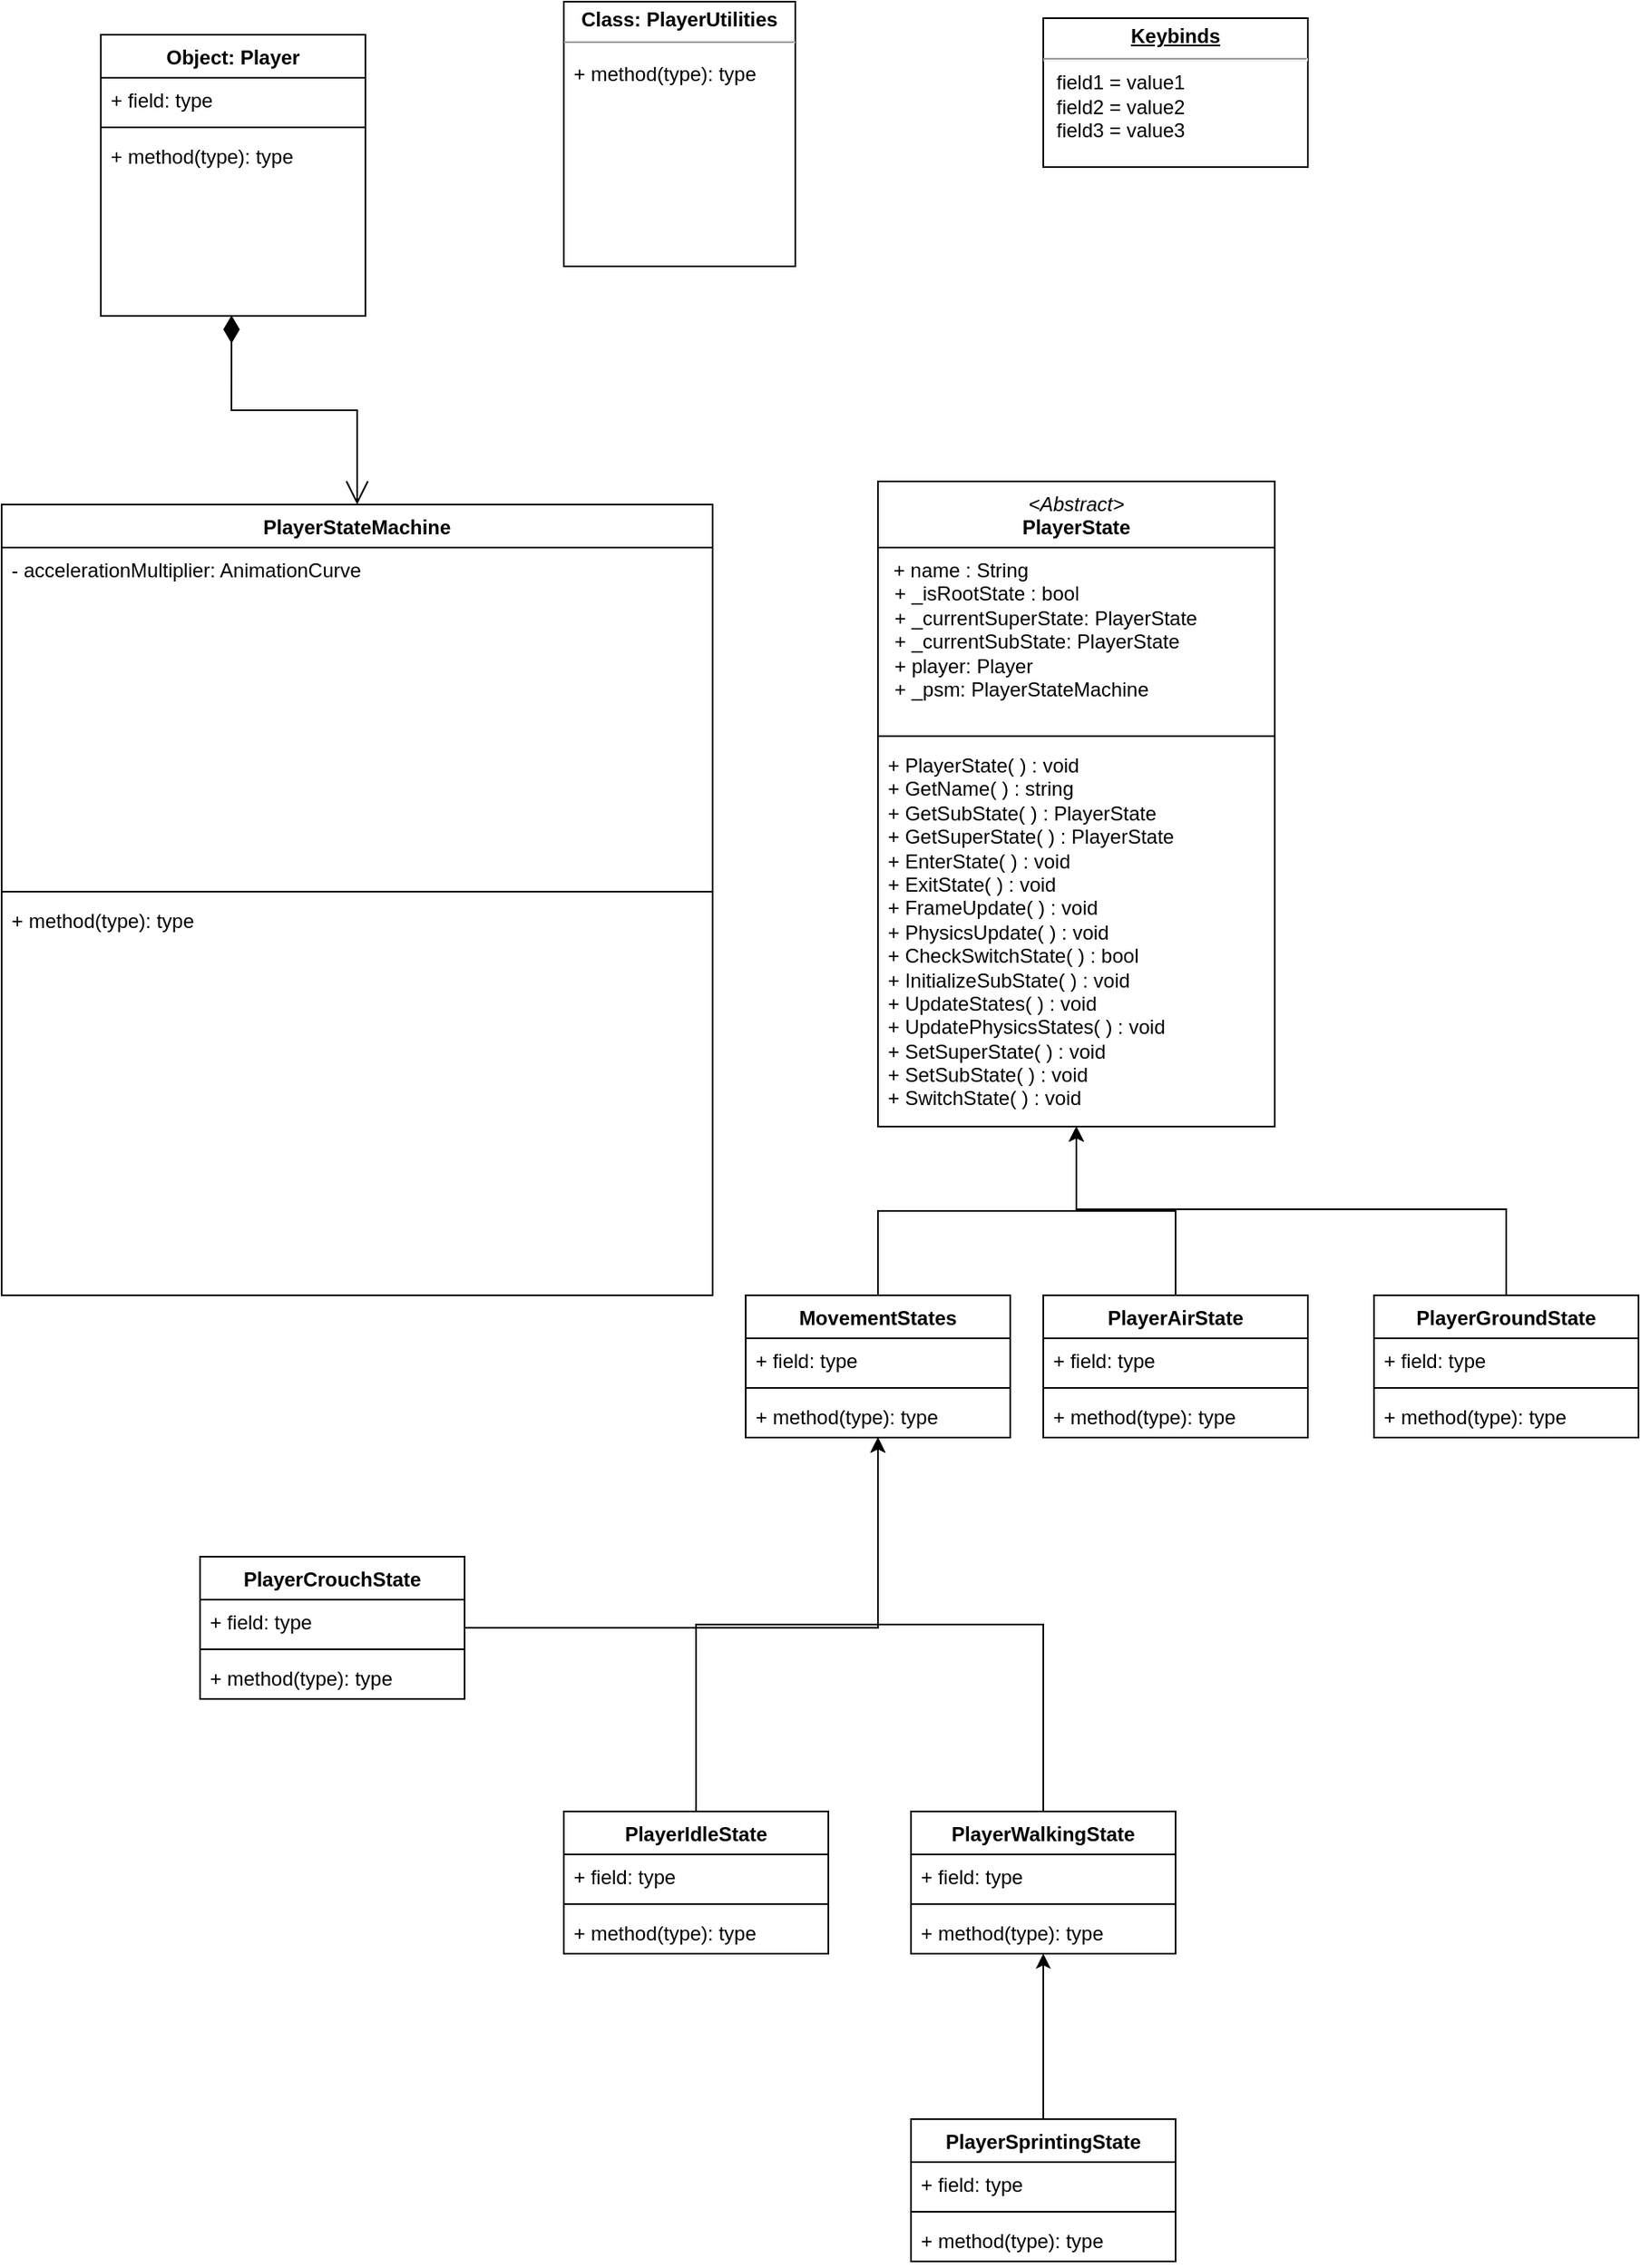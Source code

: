 <mxfile version="22.1.21" type="github">
  <diagram name="Page-1" id="D6Qh5LazaMJVl4xbMqZl">
    <mxGraphModel dx="1012" dy="759" grid="1" gridSize="10" guides="1" tooltips="1" connect="1" arrows="1" fold="1" page="1" pageScale="1" pageWidth="850" pageHeight="1100" math="0" shadow="0">
      <root>
        <mxCell id="0" />
        <mxCell id="1" parent="0" />
        <mxCell id="K2DR9h9vuMe8s3sxu7e1-2" value="Object: Player" style="swimlane;fontStyle=1;align=center;verticalAlign=top;childLayout=stackLayout;horizontal=1;startSize=26;horizontalStack=0;resizeParent=1;resizeParentMax=0;resizeLast=0;collapsible=1;marginBottom=0;whiteSpace=wrap;html=1;" vertex="1" parent="1">
          <mxGeometry x="100" y="180" width="160" height="170" as="geometry" />
        </mxCell>
        <mxCell id="K2DR9h9vuMe8s3sxu7e1-3" value="+ field: type" style="text;strokeColor=none;fillColor=none;align=left;verticalAlign=top;spacingLeft=4;spacingRight=4;overflow=hidden;rotatable=0;points=[[0,0.5],[1,0.5]];portConstraint=eastwest;whiteSpace=wrap;html=1;" vertex="1" parent="K2DR9h9vuMe8s3sxu7e1-2">
          <mxGeometry y="26" width="160" height="26" as="geometry" />
        </mxCell>
        <mxCell id="K2DR9h9vuMe8s3sxu7e1-4" value="" style="line;strokeWidth=1;fillColor=none;align=left;verticalAlign=middle;spacingTop=-1;spacingLeft=3;spacingRight=3;rotatable=0;labelPosition=right;points=[];portConstraint=eastwest;strokeColor=inherit;" vertex="1" parent="K2DR9h9vuMe8s3sxu7e1-2">
          <mxGeometry y="52" width="160" height="8" as="geometry" />
        </mxCell>
        <mxCell id="K2DR9h9vuMe8s3sxu7e1-5" value="+ method(type): type" style="text;strokeColor=none;fillColor=none;align=left;verticalAlign=top;spacingLeft=4;spacingRight=4;overflow=hidden;rotatable=0;points=[[0,0.5],[1,0.5]];portConstraint=eastwest;whiteSpace=wrap;html=1;" vertex="1" parent="K2DR9h9vuMe8s3sxu7e1-2">
          <mxGeometry y="60" width="160" height="110" as="geometry" />
        </mxCell>
        <mxCell id="K2DR9h9vuMe8s3sxu7e1-12" value="" style="group" vertex="1" connectable="0" parent="1">
          <mxGeometry x="380" y="160" width="140" height="160" as="geometry" />
        </mxCell>
        <mxCell id="K2DR9h9vuMe8s3sxu7e1-10" value="&lt;p style=&quot;margin:0px;margin-top:4px;text-align:center;&quot;&gt;&lt;b&gt;Class: PlayerUtilities&lt;/b&gt;&lt;/p&gt;&lt;hr size=&quot;1&quot;&gt;&lt;div style=&quot;height:2px;&quot;&gt;&lt;br&gt;&lt;/div&gt;" style="verticalAlign=top;align=left;overflow=fill;fontSize=12;fontFamily=Helvetica;html=1;whiteSpace=wrap;" vertex="1" parent="K2DR9h9vuMe8s3sxu7e1-12">
          <mxGeometry width="140" height="160" as="geometry" />
        </mxCell>
        <mxCell id="K2DR9h9vuMe8s3sxu7e1-11" value="+ method(type): type" style="text;strokeColor=none;fillColor=none;align=left;verticalAlign=top;spacingLeft=4;spacingRight=4;overflow=hidden;rotatable=0;points=[[0,0.5],[1,0.5]];portConstraint=eastwest;whiteSpace=wrap;html=1;" vertex="1" parent="K2DR9h9vuMe8s3sxu7e1-12">
          <mxGeometry y="30" width="140" height="130" as="geometry" />
        </mxCell>
        <mxCell id="K2DR9h9vuMe8s3sxu7e1-13" value="PlayerStateMachine" style="swimlane;fontStyle=1;align=center;verticalAlign=top;childLayout=stackLayout;horizontal=1;startSize=26;horizontalStack=0;resizeParent=1;resizeParentMax=0;resizeLast=0;collapsible=1;marginBottom=0;whiteSpace=wrap;html=1;" vertex="1" parent="1">
          <mxGeometry x="40" y="464" width="430" height="478" as="geometry" />
        </mxCell>
        <mxCell id="K2DR9h9vuMe8s3sxu7e1-14" value="- accelerationMultiplier: AnimationCurve" style="text;strokeColor=none;fillColor=none;align=left;verticalAlign=top;spacingLeft=4;spacingRight=4;overflow=hidden;rotatable=0;points=[[0,0.5],[1,0.5]];portConstraint=eastwest;whiteSpace=wrap;html=1;" vertex="1" parent="K2DR9h9vuMe8s3sxu7e1-13">
          <mxGeometry y="26" width="430" height="204" as="geometry" />
        </mxCell>
        <mxCell id="K2DR9h9vuMe8s3sxu7e1-15" value="" style="line;strokeWidth=1;fillColor=none;align=left;verticalAlign=middle;spacingTop=-1;spacingLeft=3;spacingRight=3;rotatable=0;labelPosition=right;points=[];portConstraint=eastwest;strokeColor=inherit;" vertex="1" parent="K2DR9h9vuMe8s3sxu7e1-13">
          <mxGeometry y="230" width="430" height="8" as="geometry" />
        </mxCell>
        <mxCell id="K2DR9h9vuMe8s3sxu7e1-16" value="+ method(type): type" style="text;strokeColor=none;fillColor=none;align=left;verticalAlign=top;spacingLeft=4;spacingRight=4;overflow=hidden;rotatable=0;points=[[0,0.5],[1,0.5]];portConstraint=eastwest;whiteSpace=wrap;html=1;" vertex="1" parent="K2DR9h9vuMe8s3sxu7e1-13">
          <mxGeometry y="238" width="430" height="240" as="geometry" />
        </mxCell>
        <mxCell id="K2DR9h9vuMe8s3sxu7e1-46" value="&amp;nbsp;" style="endArrow=open;html=1;endSize=12;startArrow=diamondThin;startSize=14;startFill=1;edgeStyle=orthogonalEdgeStyle;align=left;verticalAlign=bottom;rounded=0;exitX=0.494;exitY=0.997;exitDx=0;exitDy=0;exitPerimeter=0;entryX=0.5;entryY=0;entryDx=0;entryDy=0;" edge="1" parent="1" source="K2DR9h9vuMe8s3sxu7e1-5" target="K2DR9h9vuMe8s3sxu7e1-13">
          <mxGeometry x="-1" y="3" relative="1" as="geometry">
            <mxPoint x="169.27" y="380.0" as="sourcePoint" />
            <mxPoint x="170.23" y="470.33" as="targetPoint" />
          </mxGeometry>
        </mxCell>
        <mxCell id="K2DR9h9vuMe8s3sxu7e1-57" value="&lt;p style=&quot;margin:0px;margin-top:4px;text-align:center;text-decoration:underline;&quot;&gt;&lt;b&gt;Keybinds&lt;/b&gt;&lt;/p&gt;&lt;hr&gt;&lt;p style=&quot;margin:0px;margin-left:8px;&quot;&gt;field1 = value1&lt;br&gt;field2 = value2&lt;br&gt;field3 = value3&lt;/p&gt;" style="verticalAlign=top;align=left;overflow=fill;fontSize=12;fontFamily=Helvetica;html=1;whiteSpace=wrap;" vertex="1" parent="1">
          <mxGeometry x="670" y="170" width="160" height="90" as="geometry" />
        </mxCell>
        <mxCell id="K2DR9h9vuMe8s3sxu7e1-59" value="&lt;span style=&quot;font-weight: normal;&quot;&gt;&lt;i&gt;&amp;lt;Abstract&amp;gt;&lt;br&gt;&lt;/i&gt;&lt;/span&gt;PlayerState" style="swimlane;fontStyle=1;align=center;verticalAlign=top;childLayout=stackLayout;horizontal=1;startSize=40;horizontalStack=0;resizeParent=1;resizeParentMax=0;resizeLast=0;collapsible=1;marginBottom=0;whiteSpace=wrap;html=1;" vertex="1" parent="1">
          <mxGeometry x="570" y="450" width="240" height="390" as="geometry">
            <mxRectangle x="600" y="890" width="100" height="30" as="alternateBounds" />
          </mxGeometry>
        </mxCell>
        <mxCell id="K2DR9h9vuMe8s3sxu7e1-60" value="&amp;nbsp;+ name : String&lt;p style=&quot;border-color: var(--border-color); margin: 0px 0px 0px 4px;&quot;&gt;+ _isRootState : bool&lt;br style=&quot;border-color: var(--border-color);&quot;&gt;+ _currentSuperState: PlayerState&lt;/p&gt;&lt;p style=&quot;border-color: var(--border-color); margin: 0px 0px 0px 4px;&quot;&gt;+ _currentSubState: PlayerState&lt;/p&gt;&lt;p style=&quot;border-color: var(--border-color); margin: 0px 0px 0px 4px;&quot;&gt;+ player: Player&lt;/p&gt;&lt;p style=&quot;border-color: var(--border-color); margin: 0px 0px 0px 4px;&quot;&gt;+ _psm: PlayerStateMachine&lt;/p&gt;&lt;p style=&quot;border-color: var(--border-color); margin: 0px 0px 0px 4px;&quot;&gt;&lt;br&gt;&lt;/p&gt;" style="text;strokeColor=none;fillColor=none;align=left;verticalAlign=top;spacingLeft=4;spacingRight=4;overflow=hidden;rotatable=0;points=[[0,0.5],[1,0.5]];portConstraint=eastwest;whiteSpace=wrap;html=1;" vertex="1" parent="K2DR9h9vuMe8s3sxu7e1-59">
          <mxGeometry y="40" width="240" height="110" as="geometry" />
        </mxCell>
        <mxCell id="K2DR9h9vuMe8s3sxu7e1-61" value="" style="line;strokeWidth=1;fillColor=none;align=left;verticalAlign=middle;spacingTop=-1;spacingLeft=3;spacingRight=3;rotatable=0;labelPosition=right;points=[];portConstraint=eastwest;strokeColor=inherit;" vertex="1" parent="K2DR9h9vuMe8s3sxu7e1-59">
          <mxGeometry y="150" width="240" height="8" as="geometry" />
        </mxCell>
        <mxCell id="K2DR9h9vuMe8s3sxu7e1-62" value="+ PlayerState( ) : void&lt;br&gt;+ GetName( ) : string&lt;br&gt;+ GetSubState( ) : PlayerState&lt;br&gt;+ GetSuperState( ) : PlayerState&lt;br&gt;+ EnterState( ) : void&lt;br&gt;+ ExitState( ) : void&lt;br&gt;+ FrameUpdate( ) : void&lt;br&gt;+ PhysicsUpdate( ) : void&lt;br&gt;+ CheckSwitchState( ) : bool&lt;br&gt;+ InitializeSubState( ) : void&lt;br&gt;+ UpdateStates( ) : void&lt;br&gt;+ UpdatePhysicsStates( ) : void&lt;br&gt;+ SetSuperState( ) : void&lt;br&gt;+ SetSubState( ) : void&lt;br&gt;+ SwitchState( ) : void&lt;br&gt;" style="text;strokeColor=none;fillColor=none;align=left;verticalAlign=top;spacingLeft=4;spacingRight=4;overflow=hidden;rotatable=0;points=[[0,0.5],[1,0.5]];portConstraint=eastwest;whiteSpace=wrap;html=1;" vertex="1" parent="K2DR9h9vuMe8s3sxu7e1-59">
          <mxGeometry y="158" width="240" height="232" as="geometry" />
        </mxCell>
        <mxCell id="K2DR9h9vuMe8s3sxu7e1-67" style="edgeStyle=orthogonalEdgeStyle;rounded=0;orthogonalLoop=1;jettySize=auto;html=1;" edge="1" parent="1" source="K2DR9h9vuMe8s3sxu7e1-63" target="K2DR9h9vuMe8s3sxu7e1-59">
          <mxGeometry relative="1" as="geometry" />
        </mxCell>
        <mxCell id="K2DR9h9vuMe8s3sxu7e1-63" value="MovementStates" style="swimlane;fontStyle=1;align=center;verticalAlign=top;childLayout=stackLayout;horizontal=1;startSize=26;horizontalStack=0;resizeParent=1;resizeParentMax=0;resizeLast=0;collapsible=1;marginBottom=0;whiteSpace=wrap;html=1;" vertex="1" parent="1">
          <mxGeometry x="490" y="942" width="160" height="86" as="geometry" />
        </mxCell>
        <mxCell id="K2DR9h9vuMe8s3sxu7e1-64" value="+ field: type" style="text;strokeColor=none;fillColor=none;align=left;verticalAlign=top;spacingLeft=4;spacingRight=4;overflow=hidden;rotatable=0;points=[[0,0.5],[1,0.5]];portConstraint=eastwest;whiteSpace=wrap;html=1;" vertex="1" parent="K2DR9h9vuMe8s3sxu7e1-63">
          <mxGeometry y="26" width="160" height="26" as="geometry" />
        </mxCell>
        <mxCell id="K2DR9h9vuMe8s3sxu7e1-65" value="" style="line;strokeWidth=1;fillColor=none;align=left;verticalAlign=middle;spacingTop=-1;spacingLeft=3;spacingRight=3;rotatable=0;labelPosition=right;points=[];portConstraint=eastwest;strokeColor=inherit;" vertex="1" parent="K2DR9h9vuMe8s3sxu7e1-63">
          <mxGeometry y="52" width="160" height="8" as="geometry" />
        </mxCell>
        <mxCell id="K2DR9h9vuMe8s3sxu7e1-66" value="+ method(type): type" style="text;strokeColor=none;fillColor=none;align=left;verticalAlign=top;spacingLeft=4;spacingRight=4;overflow=hidden;rotatable=0;points=[[0,0.5],[1,0.5]];portConstraint=eastwest;whiteSpace=wrap;html=1;" vertex="1" parent="K2DR9h9vuMe8s3sxu7e1-63">
          <mxGeometry y="60" width="160" height="26" as="geometry" />
        </mxCell>
        <mxCell id="K2DR9h9vuMe8s3sxu7e1-78" style="edgeStyle=orthogonalEdgeStyle;rounded=0;orthogonalLoop=1;jettySize=auto;html=1;exitX=0.5;exitY=0;exitDx=0;exitDy=0;" edge="1" parent="1" source="K2DR9h9vuMe8s3sxu7e1-74" target="K2DR9h9vuMe8s3sxu7e1-63">
          <mxGeometry relative="1" as="geometry" />
        </mxCell>
        <mxCell id="K2DR9h9vuMe8s3sxu7e1-74" value="PlayerIdleState" style="swimlane;fontStyle=1;align=center;verticalAlign=top;childLayout=stackLayout;horizontal=1;startSize=26;horizontalStack=0;resizeParent=1;resizeParentMax=0;resizeLast=0;collapsible=1;marginBottom=0;whiteSpace=wrap;html=1;" vertex="1" parent="1">
          <mxGeometry x="380" y="1254" width="160" height="86" as="geometry" />
        </mxCell>
        <mxCell id="K2DR9h9vuMe8s3sxu7e1-75" value="+ field: type" style="text;strokeColor=none;fillColor=none;align=left;verticalAlign=top;spacingLeft=4;spacingRight=4;overflow=hidden;rotatable=0;points=[[0,0.5],[1,0.5]];portConstraint=eastwest;whiteSpace=wrap;html=1;" vertex="1" parent="K2DR9h9vuMe8s3sxu7e1-74">
          <mxGeometry y="26" width="160" height="26" as="geometry" />
        </mxCell>
        <mxCell id="K2DR9h9vuMe8s3sxu7e1-76" value="" style="line;strokeWidth=1;fillColor=none;align=left;verticalAlign=middle;spacingTop=-1;spacingLeft=3;spacingRight=3;rotatable=0;labelPosition=right;points=[];portConstraint=eastwest;strokeColor=inherit;" vertex="1" parent="K2DR9h9vuMe8s3sxu7e1-74">
          <mxGeometry y="52" width="160" height="8" as="geometry" />
        </mxCell>
        <mxCell id="K2DR9h9vuMe8s3sxu7e1-77" value="+ method(type): type" style="text;strokeColor=none;fillColor=none;align=left;verticalAlign=top;spacingLeft=4;spacingRight=4;overflow=hidden;rotatable=0;points=[[0,0.5],[1,0.5]];portConstraint=eastwest;whiteSpace=wrap;html=1;" vertex="1" parent="K2DR9h9vuMe8s3sxu7e1-74">
          <mxGeometry y="60" width="160" height="26" as="geometry" />
        </mxCell>
        <mxCell id="K2DR9h9vuMe8s3sxu7e1-101" style="edgeStyle=orthogonalEdgeStyle;rounded=0;orthogonalLoop=1;jettySize=auto;html=1;" edge="1" parent="1" source="K2DR9h9vuMe8s3sxu7e1-79" target="K2DR9h9vuMe8s3sxu7e1-63">
          <mxGeometry relative="1" as="geometry" />
        </mxCell>
        <mxCell id="K2DR9h9vuMe8s3sxu7e1-79" value="PlayerWalkingState" style="swimlane;fontStyle=1;align=center;verticalAlign=top;childLayout=stackLayout;horizontal=1;startSize=26;horizontalStack=0;resizeParent=1;resizeParentMax=0;resizeLast=0;collapsible=1;marginBottom=0;whiteSpace=wrap;html=1;" vertex="1" parent="1">
          <mxGeometry x="590" y="1254" width="160" height="86" as="geometry" />
        </mxCell>
        <mxCell id="K2DR9h9vuMe8s3sxu7e1-80" value="+ field: type" style="text;strokeColor=none;fillColor=none;align=left;verticalAlign=top;spacingLeft=4;spacingRight=4;overflow=hidden;rotatable=0;points=[[0,0.5],[1,0.5]];portConstraint=eastwest;whiteSpace=wrap;html=1;" vertex="1" parent="K2DR9h9vuMe8s3sxu7e1-79">
          <mxGeometry y="26" width="160" height="26" as="geometry" />
        </mxCell>
        <mxCell id="K2DR9h9vuMe8s3sxu7e1-81" value="" style="line;strokeWidth=1;fillColor=none;align=left;verticalAlign=middle;spacingTop=-1;spacingLeft=3;spacingRight=3;rotatable=0;labelPosition=right;points=[];portConstraint=eastwest;strokeColor=inherit;" vertex="1" parent="K2DR9h9vuMe8s3sxu7e1-79">
          <mxGeometry y="52" width="160" height="8" as="geometry" />
        </mxCell>
        <mxCell id="K2DR9h9vuMe8s3sxu7e1-82" value="+ method(type): type" style="text;strokeColor=none;fillColor=none;align=left;verticalAlign=top;spacingLeft=4;spacingRight=4;overflow=hidden;rotatable=0;points=[[0,0.5],[1,0.5]];portConstraint=eastwest;whiteSpace=wrap;html=1;" vertex="1" parent="K2DR9h9vuMe8s3sxu7e1-79">
          <mxGeometry y="60" width="160" height="26" as="geometry" />
        </mxCell>
        <mxCell id="K2DR9h9vuMe8s3sxu7e1-102" style="edgeStyle=orthogonalEdgeStyle;rounded=0;orthogonalLoop=1;jettySize=auto;html=1;" edge="1" parent="1" source="K2DR9h9vuMe8s3sxu7e1-83" target="K2DR9h9vuMe8s3sxu7e1-59">
          <mxGeometry relative="1" as="geometry">
            <Array as="points">
              <mxPoint x="950" y="890" />
              <mxPoint x="690" y="890" />
            </Array>
          </mxGeometry>
        </mxCell>
        <mxCell id="K2DR9h9vuMe8s3sxu7e1-83" value="PlayerGroundState" style="swimlane;fontStyle=1;align=center;verticalAlign=top;childLayout=stackLayout;horizontal=1;startSize=26;horizontalStack=0;resizeParent=1;resizeParentMax=0;resizeLast=0;collapsible=1;marginBottom=0;whiteSpace=wrap;html=1;" vertex="1" parent="1">
          <mxGeometry x="870" y="942" width="160" height="86" as="geometry" />
        </mxCell>
        <mxCell id="K2DR9h9vuMe8s3sxu7e1-84" value="+ field: type" style="text;strokeColor=none;fillColor=none;align=left;verticalAlign=top;spacingLeft=4;spacingRight=4;overflow=hidden;rotatable=0;points=[[0,0.5],[1,0.5]];portConstraint=eastwest;whiteSpace=wrap;html=1;" vertex="1" parent="K2DR9h9vuMe8s3sxu7e1-83">
          <mxGeometry y="26" width="160" height="26" as="geometry" />
        </mxCell>
        <mxCell id="K2DR9h9vuMe8s3sxu7e1-85" value="" style="line;strokeWidth=1;fillColor=none;align=left;verticalAlign=middle;spacingTop=-1;spacingLeft=3;spacingRight=3;rotatable=0;labelPosition=right;points=[];portConstraint=eastwest;strokeColor=inherit;" vertex="1" parent="K2DR9h9vuMe8s3sxu7e1-83">
          <mxGeometry y="52" width="160" height="8" as="geometry" />
        </mxCell>
        <mxCell id="K2DR9h9vuMe8s3sxu7e1-86" value="+ method(type): type" style="text;strokeColor=none;fillColor=none;align=left;verticalAlign=top;spacingLeft=4;spacingRight=4;overflow=hidden;rotatable=0;points=[[0,0.5],[1,0.5]];portConstraint=eastwest;whiteSpace=wrap;html=1;" vertex="1" parent="K2DR9h9vuMe8s3sxu7e1-83">
          <mxGeometry y="60" width="160" height="26" as="geometry" />
        </mxCell>
        <mxCell id="K2DR9h9vuMe8s3sxu7e1-103" style="edgeStyle=orthogonalEdgeStyle;rounded=0;orthogonalLoop=1;jettySize=auto;html=1;" edge="1" parent="1" source="K2DR9h9vuMe8s3sxu7e1-87" target="K2DR9h9vuMe8s3sxu7e1-59">
          <mxGeometry relative="1" as="geometry" />
        </mxCell>
        <mxCell id="K2DR9h9vuMe8s3sxu7e1-87" value="PlayerAirState" style="swimlane;fontStyle=1;align=center;verticalAlign=top;childLayout=stackLayout;horizontal=1;startSize=26;horizontalStack=0;resizeParent=1;resizeParentMax=0;resizeLast=0;collapsible=1;marginBottom=0;whiteSpace=wrap;html=1;" vertex="1" parent="1">
          <mxGeometry x="670" y="942" width="160" height="86" as="geometry" />
        </mxCell>
        <mxCell id="K2DR9h9vuMe8s3sxu7e1-88" value="+ field: type" style="text;strokeColor=none;fillColor=none;align=left;verticalAlign=top;spacingLeft=4;spacingRight=4;overflow=hidden;rotatable=0;points=[[0,0.5],[1,0.5]];portConstraint=eastwest;whiteSpace=wrap;html=1;" vertex="1" parent="K2DR9h9vuMe8s3sxu7e1-87">
          <mxGeometry y="26" width="160" height="26" as="geometry" />
        </mxCell>
        <mxCell id="K2DR9h9vuMe8s3sxu7e1-89" value="" style="line;strokeWidth=1;fillColor=none;align=left;verticalAlign=middle;spacingTop=-1;spacingLeft=3;spacingRight=3;rotatable=0;labelPosition=right;points=[];portConstraint=eastwest;strokeColor=inherit;" vertex="1" parent="K2DR9h9vuMe8s3sxu7e1-87">
          <mxGeometry y="52" width="160" height="8" as="geometry" />
        </mxCell>
        <mxCell id="K2DR9h9vuMe8s3sxu7e1-90" value="+ method(type): type" style="text;strokeColor=none;fillColor=none;align=left;verticalAlign=top;spacingLeft=4;spacingRight=4;overflow=hidden;rotatable=0;points=[[0,0.5],[1,0.5]];portConstraint=eastwest;whiteSpace=wrap;html=1;" vertex="1" parent="K2DR9h9vuMe8s3sxu7e1-87">
          <mxGeometry y="60" width="160" height="26" as="geometry" />
        </mxCell>
        <mxCell id="K2DR9h9vuMe8s3sxu7e1-95" style="edgeStyle=orthogonalEdgeStyle;rounded=0;orthogonalLoop=1;jettySize=auto;html=1;" edge="1" parent="1" source="K2DR9h9vuMe8s3sxu7e1-91" target="K2DR9h9vuMe8s3sxu7e1-79">
          <mxGeometry relative="1" as="geometry" />
        </mxCell>
        <mxCell id="K2DR9h9vuMe8s3sxu7e1-91" value="PlayerSprintingState" style="swimlane;fontStyle=1;align=center;verticalAlign=top;childLayout=stackLayout;horizontal=1;startSize=26;horizontalStack=0;resizeParent=1;resizeParentMax=0;resizeLast=0;collapsible=1;marginBottom=0;whiteSpace=wrap;html=1;" vertex="1" parent="1">
          <mxGeometry x="590" y="1440" width="160" height="86" as="geometry" />
        </mxCell>
        <mxCell id="K2DR9h9vuMe8s3sxu7e1-92" value="+ field: type" style="text;strokeColor=none;fillColor=none;align=left;verticalAlign=top;spacingLeft=4;spacingRight=4;overflow=hidden;rotatable=0;points=[[0,0.5],[1,0.5]];portConstraint=eastwest;whiteSpace=wrap;html=1;" vertex="1" parent="K2DR9h9vuMe8s3sxu7e1-91">
          <mxGeometry y="26" width="160" height="26" as="geometry" />
        </mxCell>
        <mxCell id="K2DR9h9vuMe8s3sxu7e1-93" value="" style="line;strokeWidth=1;fillColor=none;align=left;verticalAlign=middle;spacingTop=-1;spacingLeft=3;spacingRight=3;rotatable=0;labelPosition=right;points=[];portConstraint=eastwest;strokeColor=inherit;" vertex="1" parent="K2DR9h9vuMe8s3sxu7e1-91">
          <mxGeometry y="52" width="160" height="8" as="geometry" />
        </mxCell>
        <mxCell id="K2DR9h9vuMe8s3sxu7e1-94" value="+ method(type): type" style="text;strokeColor=none;fillColor=none;align=left;verticalAlign=top;spacingLeft=4;spacingRight=4;overflow=hidden;rotatable=0;points=[[0,0.5],[1,0.5]];portConstraint=eastwest;whiteSpace=wrap;html=1;" vertex="1" parent="K2DR9h9vuMe8s3sxu7e1-91">
          <mxGeometry y="60" width="160" height="26" as="geometry" />
        </mxCell>
        <mxCell id="K2DR9h9vuMe8s3sxu7e1-100" style="edgeStyle=orthogonalEdgeStyle;rounded=0;orthogonalLoop=1;jettySize=auto;html=1;" edge="1" parent="1" source="K2DR9h9vuMe8s3sxu7e1-96" target="K2DR9h9vuMe8s3sxu7e1-63">
          <mxGeometry relative="1" as="geometry" />
        </mxCell>
        <mxCell id="K2DR9h9vuMe8s3sxu7e1-96" value="PlayerCrouchState" style="swimlane;fontStyle=1;align=center;verticalAlign=top;childLayout=stackLayout;horizontal=1;startSize=26;horizontalStack=0;resizeParent=1;resizeParentMax=0;resizeLast=0;collapsible=1;marginBottom=0;whiteSpace=wrap;html=1;" vertex="1" parent="1">
          <mxGeometry x="160" y="1100" width="160" height="86" as="geometry" />
        </mxCell>
        <mxCell id="K2DR9h9vuMe8s3sxu7e1-97" value="+ field: type" style="text;strokeColor=none;fillColor=none;align=left;verticalAlign=top;spacingLeft=4;spacingRight=4;overflow=hidden;rotatable=0;points=[[0,0.5],[1,0.5]];portConstraint=eastwest;whiteSpace=wrap;html=1;" vertex="1" parent="K2DR9h9vuMe8s3sxu7e1-96">
          <mxGeometry y="26" width="160" height="26" as="geometry" />
        </mxCell>
        <mxCell id="K2DR9h9vuMe8s3sxu7e1-98" value="" style="line;strokeWidth=1;fillColor=none;align=left;verticalAlign=middle;spacingTop=-1;spacingLeft=3;spacingRight=3;rotatable=0;labelPosition=right;points=[];portConstraint=eastwest;strokeColor=inherit;" vertex="1" parent="K2DR9h9vuMe8s3sxu7e1-96">
          <mxGeometry y="52" width="160" height="8" as="geometry" />
        </mxCell>
        <mxCell id="K2DR9h9vuMe8s3sxu7e1-99" value="+ method(type): type" style="text;strokeColor=none;fillColor=none;align=left;verticalAlign=top;spacingLeft=4;spacingRight=4;overflow=hidden;rotatable=0;points=[[0,0.5],[1,0.5]];portConstraint=eastwest;whiteSpace=wrap;html=1;" vertex="1" parent="K2DR9h9vuMe8s3sxu7e1-96">
          <mxGeometry y="60" width="160" height="26" as="geometry" />
        </mxCell>
      </root>
    </mxGraphModel>
  </diagram>
</mxfile>
